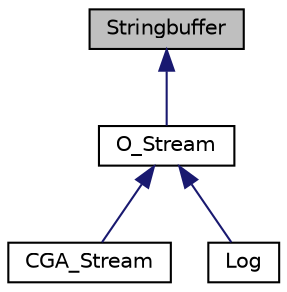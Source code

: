 digraph "Stringbuffer"
{
  bgcolor="transparent";
  edge [fontname="Helvetica",fontsize="10",labelfontname="Helvetica",labelfontsize="10"];
  node [fontname="Helvetica",fontsize="10",shape=record];
  Node1 [label="Stringbuffer",height=0.2,width=0.4,color="black", fillcolor="grey75", style="filled", fontcolor="black"];
  Node1 -> Node2 [dir="back",color="midnightblue",fontsize="10",style="solid",fontname="Helvetica"];
  Node2 [label="O_Stream",height=0.2,width=0.4,color="black",URL="$classO__Stream.html",tooltip="Manipulation class providing formatted output support. "];
  Node2 -> Node3 [dir="back",color="midnightblue",fontsize="10",style="solid",fontname="Helvetica"];
  Node3 [label="CGA_Stream",height=0.2,width=0.4,color="black",URL="$classCGA__Stream.html",tooltip="CGA basierte Ausgabe, ählich zu std::cout von C++. "];
  Node2 -> Node4 [dir="back",color="midnightblue",fontsize="10",style="solid",fontname="Helvetica"];
  Node4 [label="Log",height=0.2,width=0.4,color="black",URL="$classLog.html",tooltip="Logging facility for debug messages. "];
}
